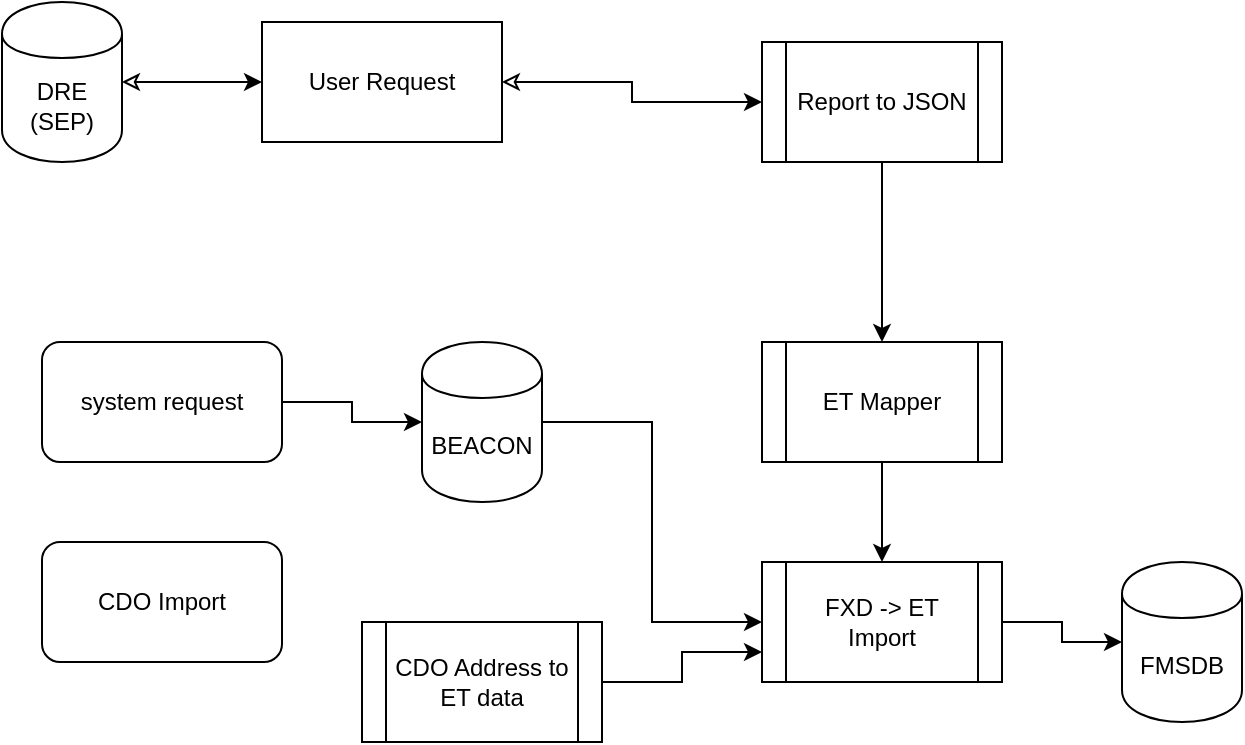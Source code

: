 <mxfile version="13.4.9" type="github">
  <diagram id="kgpKYQtTHZ0yAKxKKP6v" name="Page-1">
    <mxGraphModel dx="1103" dy="622" grid="1" gridSize="10" guides="1" tooltips="1" connect="1" arrows="1" fold="1" page="1" pageScale="1" pageWidth="850" pageHeight="1100" math="0" shadow="0">
      <root>
        <mxCell id="0" />
        <mxCell id="1" parent="0" />
        <mxCell id="6lH783awc_7VwE8D7VBf-19" style="edgeStyle=orthogonalEdgeStyle;rounded=0;orthogonalLoop=1;jettySize=auto;html=1;entryX=0;entryY=0.5;entryDx=0;entryDy=0;startArrow=classic;startFill=0;" edge="1" parent="1" source="6lH783awc_7VwE8D7VBf-1" target="6lH783awc_7VwE8D7VBf-6">
          <mxGeometry relative="1" as="geometry" />
        </mxCell>
        <mxCell id="6lH783awc_7VwE8D7VBf-1" value="User Request" style="rounded=0;whiteSpace=wrap;html=1;" vertex="1" parent="1">
          <mxGeometry x="170" y="90" width="120" height="60" as="geometry" />
        </mxCell>
        <mxCell id="6lH783awc_7VwE8D7VBf-9" style="edgeStyle=orthogonalEdgeStyle;rounded=0;orthogonalLoop=1;jettySize=auto;html=1;entryX=0;entryY=0.5;entryDx=0;entryDy=0;" edge="1" parent="1" source="6lH783awc_7VwE8D7VBf-2" target="6lH783awc_7VwE8D7VBf-8">
          <mxGeometry relative="1" as="geometry" />
        </mxCell>
        <mxCell id="6lH783awc_7VwE8D7VBf-2" value="system request" style="rounded=1;whiteSpace=wrap;html=1;" vertex="1" parent="1">
          <mxGeometry x="60" y="250" width="120" height="60" as="geometry" />
        </mxCell>
        <mxCell id="6lH783awc_7VwE8D7VBf-3" value="CDO Import" style="rounded=1;whiteSpace=wrap;html=1;" vertex="1" parent="1">
          <mxGeometry x="60" y="350" width="120" height="60" as="geometry" />
        </mxCell>
        <mxCell id="6lH783awc_7VwE8D7VBf-16" style="edgeStyle=orthogonalEdgeStyle;rounded=0;orthogonalLoop=1;jettySize=auto;html=1;entryX=0.5;entryY=0;entryDx=0;entryDy=0;" edge="1" parent="1" source="6lH783awc_7VwE8D7VBf-4" target="6lH783awc_7VwE8D7VBf-13">
          <mxGeometry relative="1" as="geometry" />
        </mxCell>
        <mxCell id="6lH783awc_7VwE8D7VBf-4" value="ET Mapper" style="shape=process;whiteSpace=wrap;html=1;backgroundOutline=1;" vertex="1" parent="1">
          <mxGeometry x="420" y="250" width="120" height="60" as="geometry" />
        </mxCell>
        <mxCell id="6lH783awc_7VwE8D7VBf-21" style="edgeStyle=orthogonalEdgeStyle;rounded=0;orthogonalLoop=1;jettySize=auto;html=1;entryX=0.5;entryY=0;entryDx=0;entryDy=0;startArrow=none;startFill=0;" edge="1" parent="1" source="6lH783awc_7VwE8D7VBf-6" target="6lH783awc_7VwE8D7VBf-4">
          <mxGeometry relative="1" as="geometry" />
        </mxCell>
        <mxCell id="6lH783awc_7VwE8D7VBf-6" value="Report to JSON" style="shape=process;whiteSpace=wrap;html=1;backgroundOutline=1;" vertex="1" parent="1">
          <mxGeometry x="420" y="100" width="120" height="60" as="geometry" />
        </mxCell>
        <mxCell id="6lH783awc_7VwE8D7VBf-20" style="edgeStyle=orthogonalEdgeStyle;rounded=0;orthogonalLoop=1;jettySize=auto;html=1;entryX=0;entryY=0.5;entryDx=0;entryDy=0;startArrow=classic;startFill=0;" edge="1" parent="1" source="6lH783awc_7VwE8D7VBf-7" target="6lH783awc_7VwE8D7VBf-1">
          <mxGeometry relative="1" as="geometry" />
        </mxCell>
        <mxCell id="6lH783awc_7VwE8D7VBf-7" value="DRE (SEP)" style="shape=cylinder;whiteSpace=wrap;html=1;boundedLbl=1;backgroundOutline=1;" vertex="1" parent="1">
          <mxGeometry x="40" y="80" width="60" height="80" as="geometry" />
        </mxCell>
        <mxCell id="6lH783awc_7VwE8D7VBf-11" style="edgeStyle=orthogonalEdgeStyle;rounded=0;orthogonalLoop=1;jettySize=auto;html=1;entryX=0;entryY=0.5;entryDx=0;entryDy=0;" edge="1" parent="1" source="6lH783awc_7VwE8D7VBf-13" target="6lH783awc_7VwE8D7VBf-10">
          <mxGeometry relative="1" as="geometry" />
        </mxCell>
        <mxCell id="6lH783awc_7VwE8D7VBf-8" value="BEACON" style="shape=cylinder;whiteSpace=wrap;html=1;boundedLbl=1;backgroundOutline=1;" vertex="1" parent="1">
          <mxGeometry x="250" y="250" width="60" height="80" as="geometry" />
        </mxCell>
        <mxCell id="6lH783awc_7VwE8D7VBf-10" value="FMSDB" style="shape=cylinder;whiteSpace=wrap;html=1;boundedLbl=1;backgroundOutline=1;" vertex="1" parent="1">
          <mxGeometry x="600" y="360" width="60" height="80" as="geometry" />
        </mxCell>
        <mxCell id="6lH783awc_7VwE8D7VBf-15" style="edgeStyle=orthogonalEdgeStyle;rounded=0;orthogonalLoop=1;jettySize=auto;html=1;entryX=0;entryY=0.75;entryDx=0;entryDy=0;" edge="1" parent="1" source="6lH783awc_7VwE8D7VBf-12" target="6lH783awc_7VwE8D7VBf-13">
          <mxGeometry relative="1" as="geometry" />
        </mxCell>
        <mxCell id="6lH783awc_7VwE8D7VBf-12" value="CDO Address to ET data" style="shape=process;whiteSpace=wrap;html=1;backgroundOutline=1;" vertex="1" parent="1">
          <mxGeometry x="220" y="390" width="120" height="60" as="geometry" />
        </mxCell>
        <mxCell id="6lH783awc_7VwE8D7VBf-13" value="FXD -&amp;gt; ET Import" style="shape=process;whiteSpace=wrap;html=1;backgroundOutline=1;" vertex="1" parent="1">
          <mxGeometry x="420" y="360" width="120" height="60" as="geometry" />
        </mxCell>
        <mxCell id="6lH783awc_7VwE8D7VBf-14" style="edgeStyle=orthogonalEdgeStyle;rounded=0;orthogonalLoop=1;jettySize=auto;html=1;entryX=0;entryY=0.5;entryDx=0;entryDy=0;" edge="1" parent="1" source="6lH783awc_7VwE8D7VBf-8" target="6lH783awc_7VwE8D7VBf-13">
          <mxGeometry relative="1" as="geometry">
            <mxPoint x="310" y="290" as="sourcePoint" />
            <mxPoint x="600" y="400" as="targetPoint" />
          </mxGeometry>
        </mxCell>
      </root>
    </mxGraphModel>
  </diagram>
</mxfile>
